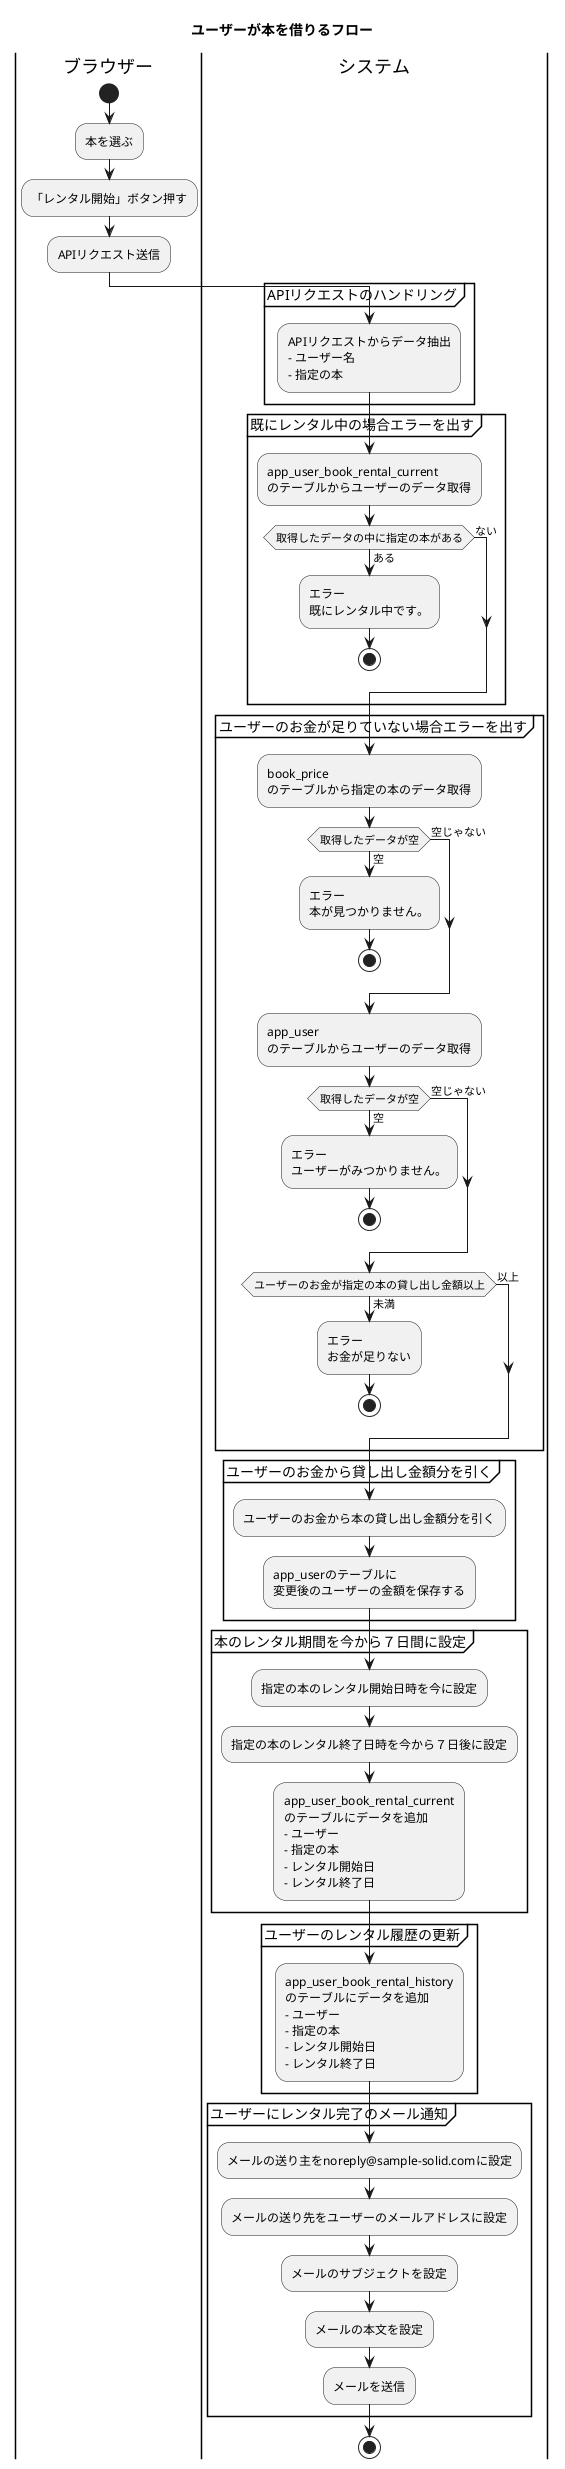 @startuml
title ユーザーが本を借りるフロー

|ブラウザー|
|システム|

|ブラウザー|
start
:本を選ぶ;
:「レンタル開始」ボタン押す;
:APIリクエスト送信;
|システム|

partition "APIリクエストのハンドリング" {
    :APIリクエストからデータ抽出
    - ユーザー名
    - 指定の本;
}

partition "既にレンタル中の場合エラーを出す" {
    :app_user_book_rental_current
    のテーブルからユーザーのデータ取得;
    if (取得したデータの中に指定の本がある) then (ある)
        :エラー
        既にレンタル中です。;
        stop
    else (ない)
    endif
}

partition "ユーザーのお金が足りていない場合エラーを出す" {
    :book_price
    のテーブルから指定の本のデータ取得;
    if (取得したデータが空) then (空)
        :エラー
        本が見つかりません。;
        stop
    else (空じゃない)
    endif

    :app_user
    のテーブルからユーザーのデータ取得;
    if (取得したデータが空) then (空)
        :エラー
        ユーザーがみつかりません。;
        stop
    else (空じゃない)
    endif

    if (ユーザーのお金が指定の本の貸し出し金額以上) then (未満)
        :エラー
        お金が足りない;
        stop
    else (以上)
    endif
}

partition "ユーザーのお金から貸し出し金額分を引く" {
    :ユーザーのお金から本の貸し出し金額分を引く;
    :app_userのテーブルに
    変更後のユーザーの金額を保存する;
}

partition "本のレンタル期間を今から７日間に設定" {
    :指定の本のレンタル開始日時を今に設定;
    :指定の本のレンタル終了日時を今から７日後に設定;
    :app_user_book_rental_current
    のテーブルにデータを追加
    - ユーザー
    - 指定の本
    - レンタル開始日
    - レンタル終了日;
}

partition "ユーザーのレンタル履歴の更新" {
    :app_user_book_rental_history
    のテーブルにデータを追加
    - ユーザー
    - 指定の本
    - レンタル開始日
    - レンタル終了日;
}

partition "ユーザーにレンタル完了のメール通知" {
    :メールの送り主をnoreply@sample-solid.comに設定;
    :メールの送り先をユーザーのメールアドレスに設定;
    :メールのサブジェクトを設定;
    :メールの本文を設定;
    :メールを送信;
}
stop
@enduml
